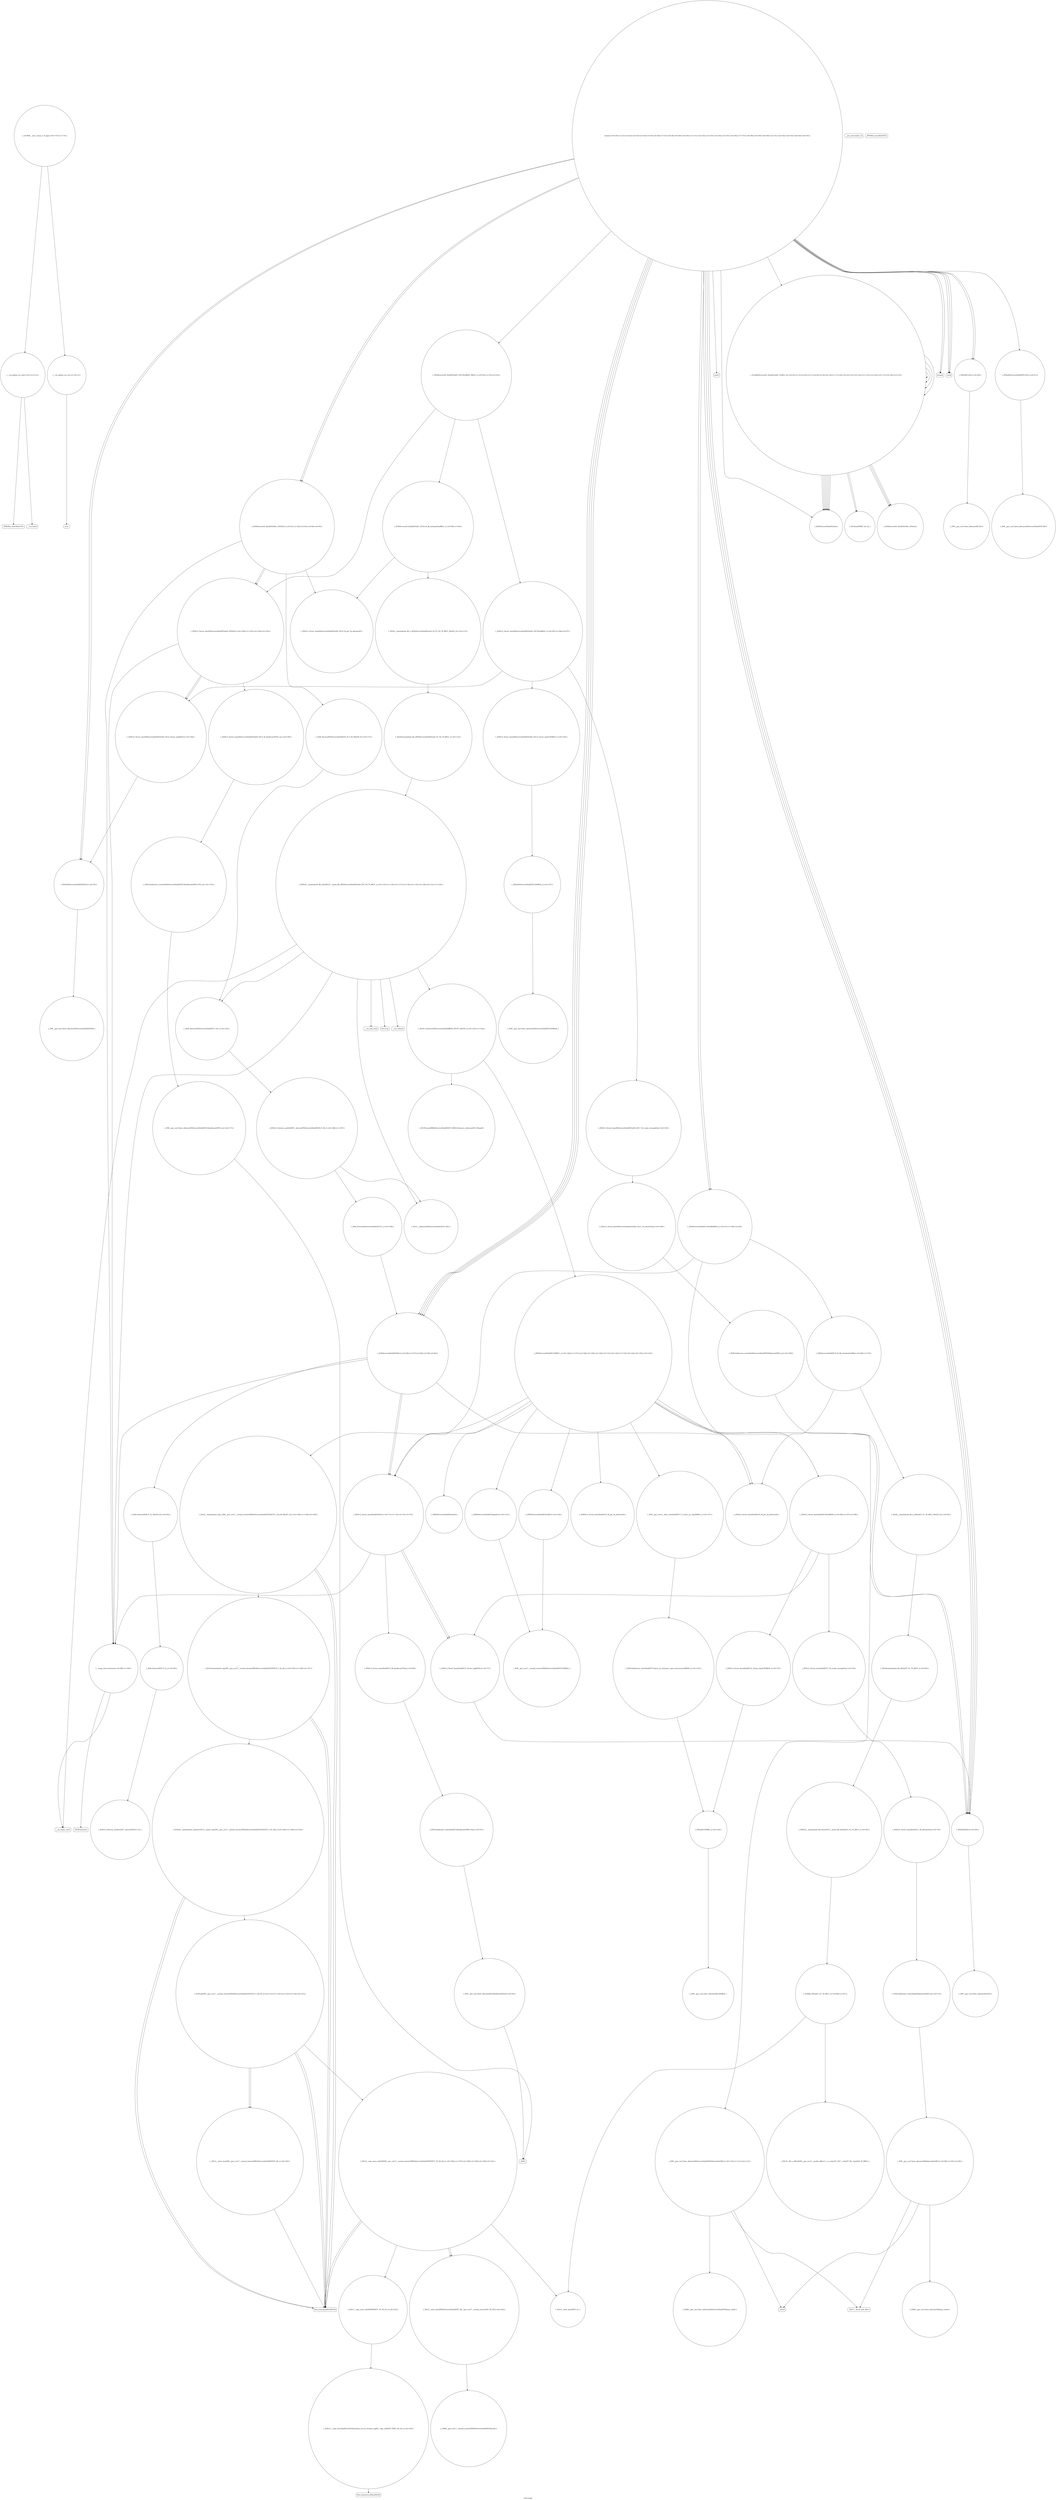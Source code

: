 digraph "Call Graph" {
	label="Call Graph";

	Node0x562b79d5a580 [shape=record,shape=circle,label="{__cxx_global_var_init|{<s0>1|<s1>2}}"];
	Node0x562b79d5a580:s0 -> Node0x562b79d5a600[color=black];
	Node0x562b79d5a580:s1 -> Node0x562b79f81af0[color=black];
	Node0x562b79f85690 [shape=record,shape=Mrecord,label="{llvm.memcpy.p0i8.p0i8.i64}"];
	Node0x562b79f81cf0 [shape=record,shape=circle,label="{_ZNSt6vectorIS_IiSaIiEESaIS1_EEixEm}"];
	Node0x562b79f831f0 [shape=record,shape=circle,label="{_ZNSt11__copy_moveILb0ELb1ESt26random_access_iterator_tagE8__copy_mIiEEPT_PKS3_S6_S4_|{<s0>165}}"];
	Node0x562b79f831f0:s0 -> Node0x562b79f83270[color=black];
	Node0x562b79f82070 [shape=record,shape=circle,label="{_ZNSt6vectorIiSaIiEEC2EmRKiRKS0_|{<s0>47|<s1>48|<s2>49}}"];
	Node0x562b79f82070:s0 -> Node0x562b79f825f0[color=black];
	Node0x562b79f82070:s1 -> Node0x562b79f82670[color=black];
	Node0x562b79f82070:s2 -> Node0x562b79f826f0[color=black];
	Node0x562b79f83570 [shape=record,shape=circle,label="{_ZNSt16allocator_traitsISaISt6vectorIiSaIiEEEE10deallocateERS3_PS2_m|{<s0>170}}"];
	Node0x562b79f83570:s0 -> Node0x562b79f835f0[color=black];
	Node0x562b79f823f0 [shape=record,shape=Mrecord,label="{printf}"];
	Node0x562b79f82770 [shape=record,shape=circle,label="{_ZNSt12_Vector_baseIiSaIiEE12_Vector_implC2ERKS0_|{<s0>75}}"];
	Node0x562b79f82770:s0 -> Node0x562b79f85590[color=black];
	Node0x562b79f82af0 [shape=record,shape=circle,label="{_ZNK9__gnu_cxx13new_allocatorIiE8max_sizeEv}"];
	Node0x562b79f82e70 [shape=record,shape=circle,label="{_ZSt6fill_nIPimiET_S1_T0_RKT1_|{<s0>86|<s1>87}}"];
	Node0x562b79f82e70:s0 -> Node0x562b79f82f70[color=black];
	Node0x562b79f82e70:s1 -> Node0x562b79f82ef0[color=black];
	Node0x562b79f84210 [shape=record,shape=circle,label="{_ZNSt16allocator_traitsISaIiEE10deallocateERS0_Pim|{<s0>91}}"];
	Node0x562b79f84210:s0 -> Node0x562b79f84290[color=black];
	Node0x562b79f84590 [shape=record,shape=circle,label="{_ZN9__gnu_cxx13new_allocatorISt6vectorIiSaIiEEED2Ev}"];
	Node0x562b79f84910 [shape=record,shape=circle,label="{_ZNSaISt6vectorIiSaIiEEEC2ERKS2_|{<s0>107}}"];
	Node0x562b79f84910:s0 -> Node0x562b79f84990[color=black];
	Node0x562b79f84c90 [shape=record,shape=circle,label="{_ZNSt12_Vector_baseISt6vectorIiSaIiEESaIS2_EE19_M_get_Tp_allocatorEv}"];
	Node0x562b79f85010 [shape=record,shape=Mrecord,label="{__cxa_end_catch}"];
	Node0x562b79f85390 [shape=record,shape=circle,label="{_ZSt22__uninitialized_copy_aIN9__gnu_cxx17__normal_iteratorIPKiSt6vectorIiSaIiEEEEPiiET0_T_SA_S9_RSaIT1_E|{<s0>138|<s1>139|<s2>140}}"];
	Node0x562b79f85390:s0 -> Node0x562b79f85690[color=black];
	Node0x562b79f85390:s1 -> Node0x562b79f85690[color=black];
	Node0x562b79f85390:s2 -> Node0x562b79f85610[color=black];
	Node0x562b79d5a600 [shape=record,shape=Mrecord,label="{_ZNSt8ios_base4InitC1Ev}"];
	Node0x562b79f85710 [shape=record,shape=circle,label="{_ZNSt20__uninitialized_copyILb1EE13__uninit_copyIN9__gnu_cxx17__normal_iteratorIPKiSt6vectorIiSaIiEEEEPiEET0_T_SC_SB_|{<s0>148|<s1>149|<s2>150}}"];
	Node0x562b79f85710:s0 -> Node0x562b79f85690[color=black];
	Node0x562b79f85710:s1 -> Node0x562b79f85690[color=black];
	Node0x562b79f85710:s2 -> Node0x562b79f85790[color=black];
	Node0x562b79f81d70 [shape=record,shape=circle,label="{_ZNSt6vectorIiSaIiEEixEm}"];
	Node0x562b79f83270 [shape=record,shape=Mrecord,label="{llvm.memmove.p0i8.p0i8.i64}"];
	Node0x562b79f820f0 [shape=record,shape=Mrecord,label="{__gxx_personality_v0}"];
	Node0x562b79f835f0 [shape=record,shape=circle,label="{_ZN9__gnu_cxx13new_allocatorISt6vectorIiSaIiEEE10deallocateEPS3_m|{<s0>171}}"];
	Node0x562b79f835f0:s0 -> Node0x562b79f84310[color=black];
	Node0x562b79f82470 [shape=record,shape=circle,label="{_ZNSt6vectorIS_IiSaIiEESaIS1_EED2Ev|{<s0>61|<s1>62|<s2>63|<s3>64|<s4>65}}"];
	Node0x562b79f82470:s0 -> Node0x562b79f84c90[color=black];
	Node0x562b79f82470:s1 -> Node0x562b79f83670[color=black];
	Node0x562b79f82470:s2 -> Node0x562b79f84710[color=black];
	Node0x562b79f82470:s3 -> Node0x562b79f84710[color=black];
	Node0x562b79f82470:s4 -> Node0x562b79f83070[color=black];
	Node0x562b79f827f0 [shape=record,shape=circle,label="{_ZNSt12_Vector_baseIiSaIiEE17_M_create_storageEm|{<s0>76}}"];
	Node0x562b79f827f0:s0 -> Node0x562b79f82970[color=black];
	Node0x562b79f82b70 [shape=record,shape=Mrecord,label="{_ZSt17__throw_bad_allocv}"];
	Node0x562b79f82ef0 [shape=record,shape=circle,label="{_ZSt10__fill_n_aIPimiEN9__gnu_cxx11__enable_ifIXsr11__is_scalarIT1_EE7__valueET_E6__typeES4_T0_RKS3_}"];
	Node0x562b79f84290 [shape=record,shape=circle,label="{_ZN9__gnu_cxx13new_allocatorIiE10deallocateEPim|{<s0>92}}"];
	Node0x562b79f84290:s0 -> Node0x562b79f84310[color=black];
	Node0x562b79f84610 [shape=record,shape=circle,label="{_ZNSt12_Vector_baseISt6vectorIiSaIiEESaIS2_EEC2EmRKS3_|{<s0>95|<s1>96|<s2>97}}"];
	Node0x562b79f84610:s0 -> Node0x562b79f84790[color=black];
	Node0x562b79f84610:s1 -> Node0x562b79f84810[color=black];
	Node0x562b79f84610:s2 -> Node0x562b79f84890[color=black];
	Node0x562b79f84990 [shape=record,shape=circle,label="{_ZN9__gnu_cxx13new_allocatorISt6vectorIiSaIiEEEC2ERKS4_}"];
	Node0x562b79f84d10 [shape=record,shape=circle,label="{_ZSt20uninitialized_fill_nIPSt6vectorIiSaIiEEmS2_ET_S4_T0_RKT1_|{<s0>114}}"];
	Node0x562b79f84d10:s0 -> Node0x562b79f84d90[color=black];
	Node0x562b79f85090 [shape=record,shape=Mrecord,label="{llvm.trap}"];
	Node0x562b79f85410 [shape=record,shape=circle,label="{_ZNKSt6vectorIiSaIiEE5beginEv|{<s0>141}}"];
	Node0x562b79f85410:s0 -> Node0x562b79f83370[color=black];
	Node0x562b79f81a70 [shape=record,shape=Mrecord,label="{_ZNSt8ios_base4InitD1Ev}"];
	Node0x562b79f85790 [shape=record,shape=circle,label="{_ZSt4copyIN9__gnu_cxx17__normal_iteratorIPKiSt6vectorIiSaIiEEEEPiET0_T_SA_S9_|{<s0>151|<s1>152|<s2>153|<s3>154|<s4>155}}"];
	Node0x562b79f85790:s0 -> Node0x562b79f85690[color=black];
	Node0x562b79f85790:s1 -> Node0x562b79f85890[color=black];
	Node0x562b79f85790:s2 -> Node0x562b79f85690[color=black];
	Node0x562b79f85790:s3 -> Node0x562b79f85890[color=black];
	Node0x562b79f85790:s4 -> Node0x562b79f85810[color=black];
	Node0x562b79f81df0 [shape=record,shape=circle,label="{_ZSt3minIiERKT_S2_S2_}"];
	Node0x562b79f832f0 [shape=record,shape=circle,label="{_ZNK9__gnu_cxx17__normal_iteratorIPKiSt6vectorIiSaIiEEE4baseEv}"];
	Node0x562b79f82170 [shape=record,shape=circle,label="{_ZNSaIiED2Ev|{<s0>50}}"];
	Node0x562b79f82170:s0 -> Node0x562b79f82570[color=black];
	Node0x562b79f83670 [shape=record,shape=circle,label="{_ZSt8_DestroyIPSt6vectorIiSaIiEES2_EvT_S4_RSaIT0_E|{<s0>172}}"];
	Node0x562b79f83670:s0 -> Node0x562b79f84f10[color=black];
	Node0x562b79f824f0 [shape=record,shape=circle,label="{_ZN9__gnu_cxx13new_allocatorIiEC2Ev}"];
	Node0x562b79f82870 [shape=record,shape=circle,label="{_ZNSt12_Vector_baseIiSaIiEE12_Vector_implD2Ev|{<s0>77}}"];
	Node0x562b79f82870:s0 -> Node0x562b79f82170[color=black];
	Node0x562b79f82bf0 [shape=record,shape=Mrecord,label="{_Znwm}"];
	Node0x562b79f82f70 [shape=record,shape=circle,label="{_ZSt12__niter_baseIPiET_S1_}"];
	Node0x562b79f84310 [shape=record,shape=Mrecord,label="{_ZdlPv}"];
	Node0x562b79f84690 [shape=record,shape=circle,label="{_ZNSt6vectorIS_IiSaIiEESaIS1_EE18_M_fill_initializeEmRKS1_|{<s0>98|<s1>99}}"];
	Node0x562b79f84690:s0 -> Node0x562b79f84c90[color=black];
	Node0x562b79f84690:s1 -> Node0x562b79f84c10[color=black];
	Node0x562b79f84a10 [shape=record,shape=circle,label="{_ZNSt12_Vector_baseISt6vectorIiSaIiEESaIS2_EE11_M_allocateEm|{<s0>108}}"];
	Node0x562b79f84a10:s0 -> Node0x562b79f84a90[color=black];
	Node0x562b79f84d90 [shape=record,shape=circle,label="{_ZNSt22__uninitialized_fill_nILb0EE15__uninit_fill_nIPSt6vectorIiSaIiEEmS4_EET_S6_T0_RKT1_|{<s0>115|<s1>116|<s2>117|<s3>118|<s4>119|<s5>120|<s6>121|<s7>122}}"];
	Node0x562b79f84d90:s0 -> Node0x562b79f84e90[color=black];
	Node0x562b79f84d90:s1 -> Node0x562b79f84e10[color=black];
	Node0x562b79f84d90:s2 -> Node0x562b79f830f0[color=black];
	Node0x562b79f84d90:s3 -> Node0x562b79f84f10[color=black];
	Node0x562b79f84d90:s4 -> Node0x562b79f84f90[color=black];
	Node0x562b79f84d90:s5 -> Node0x562b79f85010[color=black];
	Node0x562b79f84d90:s6 -> Node0x562b79f85090[color=black];
	Node0x562b79f84d90:s7 -> Node0x562b79f83070[color=black];
	Node0x562b79f85110 [shape=record,shape=circle,label="{_ZSt7forwardIRKSt6vectorIiSaIiEEEOT_RNSt16remove_referenceIS5_E4typeE}"];
	Node0x562b79f85490 [shape=record,shape=circle,label="{_ZNKSt6vectorIiSaIiEE3endEv|{<s0>142}}"];
	Node0x562b79f85490:s0 -> Node0x562b79f83370[color=black];
	Node0x562b79f81af0 [shape=record,shape=Mrecord,label="{__cxa_atexit}"];
	Node0x562b79f85810 [shape=record,shape=circle,label="{_ZSt14__copy_move_a2ILb0EN9__gnu_cxx17__normal_iteratorIPKiSt6vectorIiSaIiEEEEPiET1_T0_SA_S9_|{<s0>156|<s1>157|<s2>158|<s3>159|<s4>160|<s5>161}}"];
	Node0x562b79f85810:s0 -> Node0x562b79f85690[color=black];
	Node0x562b79f85810:s1 -> Node0x562b79f83170[color=black];
	Node0x562b79f85810:s2 -> Node0x562b79f85690[color=black];
	Node0x562b79f85810:s3 -> Node0x562b79f83170[color=black];
	Node0x562b79f85810:s4 -> Node0x562b79f82f70[color=black];
	Node0x562b79f85810:s5 -> Node0x562b79f85910[color=black];
	Node0x562b79f81e70 [shape=record,shape=circle,label="{main|{<s0>20|<s1>21|<s2>22|<s3>23|<s4>24|<s5>25|<s6>26|<s7>27|<s8>28|<s9>29|<s10>30|<s11>31|<s12>32|<s13>33|<s14>34|<s15>35|<s16>36|<s17>37|<s18>38|<s19>39|<s20>40|<s21>41|<s22>42|<s23>43|<s24>44|<s25>45}}"];
	Node0x562b79f81e70:s0 -> Node0x562b79f81ef0[color=black];
	Node0x562b79f81e70:s1 -> Node0x562b79f81ef0[color=black];
	Node0x562b79f81e70:s2 -> Node0x562b79f81f70[color=black];
	Node0x562b79f81e70:s3 -> Node0x562b79f81f70[color=black];
	Node0x562b79f81e70:s4 -> Node0x562b79f81ff0[color=black];
	Node0x562b79f81e70:s5 -> Node0x562b79f82070[color=black];
	Node0x562b79f81e70:s6 -> Node0x562b79f82170[color=black];
	Node0x562b79f81e70:s7 -> Node0x562b79f81d70[color=black];
	Node0x562b79f81e70:s8 -> Node0x562b79f81f70[color=black];
	Node0x562b79f81e70:s9 -> Node0x562b79f82170[color=black];
	Node0x562b79f81e70:s10 -> Node0x562b79f81ff0[color=black];
	Node0x562b79f81e70:s11 -> Node0x562b79f82070[color=black];
	Node0x562b79f81e70:s12 -> Node0x562b79f821f0[color=black];
	Node0x562b79f81e70:s13 -> Node0x562b79f82270[color=black];
	Node0x562b79f81e70:s14 -> Node0x562b79f822f0[color=black];
	Node0x562b79f81e70:s15 -> Node0x562b79f82370[color=black];
	Node0x562b79f81e70:s16 -> Node0x562b79f82170[color=black];
	Node0x562b79f81e70:s17 -> Node0x562b79f81c70[color=black];
	Node0x562b79f81e70:s18 -> Node0x562b79f823f0[color=black];
	Node0x562b79f81e70:s19 -> Node0x562b79f82470[color=black];
	Node0x562b79f81e70:s20 -> Node0x562b79f82370[color=black];
	Node0x562b79f81e70:s21 -> Node0x562b79f822f0[color=black];
	Node0x562b79f81e70:s22 -> Node0x562b79f82370[color=black];
	Node0x562b79f81e70:s23 -> Node0x562b79f82170[color=black];
	Node0x562b79f81e70:s24 -> Node0x562b79f82470[color=black];
	Node0x562b79f81e70:s25 -> Node0x562b79f82370[color=black];
	Node0x562b79f83370 [shape=record,shape=circle,label="{_ZN9__gnu_cxx17__normal_iteratorIPKiSt6vectorIiSaIiEEEC2ERKS2_}"];
	Node0x562b79f821f0 [shape=record,shape=circle,label="{_ZNSaISt6vectorIiSaIiEEEC2Ev|{<s0>51}}"];
	Node0x562b79f821f0:s0 -> Node0x562b79f84510[color=black];
	Node0x562b79f836f0 [shape=record,shape=circle,label="{_GLOBAL__sub_I_atony_2_0.cpp|{<s0>173|<s1>174}}"];
	Node0x562b79f836f0:s0 -> Node0x562b79d5a580[color=black];
	Node0x562b79f836f0:s1 -> Node0x562b79f81b70[color=black];
	Node0x562b79f82570 [shape=record,shape=circle,label="{_ZN9__gnu_cxx13new_allocatorIiED2Ev}"];
	Node0x562b79f828f0 [shape=record,shape=circle,label="{_ZN9__gnu_cxx13new_allocatorIiEC2ERKS1_}"];
	Node0x562b79f82c70 [shape=record,shape=circle,label="{_ZSt24__uninitialized_fill_n_aIPimiiET_S1_T0_RKT1_RSaIT2_E|{<s0>83}}"];
	Node0x562b79f82c70:s0 -> Node0x562b79f82d70[color=black];
	Node0x562b79f82ff0 [shape=record,shape=circle,label="{_ZNSt12_Vector_baseIiSaIiEE13_M_deallocateEPim|{<s0>88}}"];
	Node0x562b79f82ff0:s0 -> Node0x562b79f84210[color=black];
	Node0x562b79f84390 [shape=record,shape=circle,label="{_ZSt8_DestroyIPiiEvT_S1_RSaIT0_E|{<s0>93}}"];
	Node0x562b79f84390:s0 -> Node0x562b79f84410[color=black];
	Node0x562b79f84710 [shape=record,shape=circle,label="{_ZNSt12_Vector_baseISt6vectorIiSaIiEESaIS2_EED2Ev|{<s0>100|<s1>101|<s2>102|<s3>103}}"];
	Node0x562b79f84710:s0 -> Node0x562b79f834f0[color=black];
	Node0x562b79f84710:s1 -> Node0x562b79f84890[color=black];
	Node0x562b79f84710:s2 -> Node0x562b79f84890[color=black];
	Node0x562b79f84710:s3 -> Node0x562b79f83070[color=black];
	Node0x562b79f84a90 [shape=record,shape=circle,label="{_ZNSt16allocator_traitsISaISt6vectorIiSaIiEEEE8allocateERS3_m|{<s0>109}}"];
	Node0x562b79f84a90:s0 -> Node0x562b79f84b10[color=black];
	Node0x562b79f84e10 [shape=record,shape=circle,label="{_ZSt10_ConstructISt6vectorIiSaIiEEJRKS2_EEvPT_DpOT0_|{<s0>123|<s1>124}}"];
	Node0x562b79f84e10:s0 -> Node0x562b79f85110[color=black];
	Node0x562b79f84e10:s1 -> Node0x562b79f85190[color=black];
	Node0x562b79f85190 [shape=record,shape=circle,label="{_ZNSt6vectorIiSaIiEEC2ERKS1_|{<s0>126|<s1>127|<s2>128|<s3>129|<s4>130|<s5>131|<s6>132|<s7>133|<s8>134|<s9>135|<s10>136}}"];
	Node0x562b79f85190:s0 -> Node0x562b79f85210[color=black];
	Node0x562b79f85190:s1 -> Node0x562b79f85310[color=black];
	Node0x562b79f85190:s2 -> Node0x562b79f85290[color=black];
	Node0x562b79f85190:s3 -> Node0x562b79f825f0[color=black];
	Node0x562b79f85190:s4 -> Node0x562b79f82170[color=black];
	Node0x562b79f85190:s5 -> Node0x562b79f85410[color=black];
	Node0x562b79f85190:s6 -> Node0x562b79f85490[color=black];
	Node0x562b79f85190:s7 -> Node0x562b79f82cf0[color=black];
	Node0x562b79f85190:s8 -> Node0x562b79f85390[color=black];
	Node0x562b79f85190:s9 -> Node0x562b79f82170[color=black];
	Node0x562b79f85190:s10 -> Node0x562b79f826f0[color=black];
	Node0x562b79f85510 [shape=record,shape=circle,label="{_ZNSt16allocator_traitsISaIiEE37select_on_container_copy_constructionERKS0_|{<s0>143}}"];
	Node0x562b79f85510:s0 -> Node0x562b79f85590[color=black];
	Node0x562b79f81b70 [shape=record,shape=circle,label="{__cxx_global_var_init.1|{<s0>3}}"];
	Node0x562b79f81b70:s0 -> Node0x562b79f81bf0[color=black];
	Node0x562b79f85890 [shape=record,shape=circle,label="{_ZSt12__miter_baseIN9__gnu_cxx17__normal_iteratorIPKiSt6vectorIiSaIiEEEEET_S8_|{<s0>162}}"];
	Node0x562b79f85890:s0 -> Node0x562b79f85690[color=black];
	Node0x562b79f81ef0 [shape=record,shape=Mrecord,label="{freopen}"];
	Node0x562b79f833f0 [shape=record,shape=circle,label="{_ZNSt12_Destroy_auxILb0EE9__destroyIPSt6vectorIiSaIiEEEEvT_S6_|{<s0>166|<s1>167}}"];
	Node0x562b79f833f0:s0 -> Node0x562b79f84e90[color=black];
	Node0x562b79f833f0:s1 -> Node0x562b79f83470[color=black];
	Node0x562b79f82270 [shape=record,shape=circle,label="{_ZNSt6vectorIS_IiSaIiEESaIS1_EEC2EmRKS1_RKS2_|{<s0>52|<s1>53|<s2>54}}"];
	Node0x562b79f82270:s0 -> Node0x562b79f84610[color=black];
	Node0x562b79f82270:s1 -> Node0x562b79f84690[color=black];
	Node0x562b79f82270:s2 -> Node0x562b79f84710[color=black];
	Node0x562b79f825f0 [shape=record,shape=circle,label="{_ZNSt12_Vector_baseIiSaIiEEC2EmRKS0_|{<s0>66|<s1>67|<s2>68}}"];
	Node0x562b79f825f0:s0 -> Node0x562b79f82770[color=black];
	Node0x562b79f825f0:s1 -> Node0x562b79f827f0[color=black];
	Node0x562b79f825f0:s2 -> Node0x562b79f82870[color=black];
	Node0x562b79f82970 [shape=record,shape=circle,label="{_ZNSt12_Vector_baseIiSaIiEE11_M_allocateEm|{<s0>78}}"];
	Node0x562b79f82970:s0 -> Node0x562b79f829f0[color=black];
	Node0x562b79f82cf0 [shape=record,shape=circle,label="{_ZNSt12_Vector_baseIiSaIiEE19_M_get_Tp_allocatorEv}"];
	Node0x562b79f83070 [shape=record,shape=circle,label="{__clang_call_terminate|{<s0>89|<s1>90}}"];
	Node0x562b79f83070:s0 -> Node0x562b79f830f0[color=black];
	Node0x562b79f83070:s1 -> Node0x562b79f84190[color=black];
	Node0x562b79f84410 [shape=record,shape=circle,label="{_ZSt8_DestroyIPiEvT_S1_|{<s0>94}}"];
	Node0x562b79f84410:s0 -> Node0x562b79f84490[color=black];
	Node0x562b79f84790 [shape=record,shape=circle,label="{_ZNSt12_Vector_baseISt6vectorIiSaIiEESaIS2_EE12_Vector_implC2ERKS3_|{<s0>104}}"];
	Node0x562b79f84790:s0 -> Node0x562b79f84910[color=black];
	Node0x562b79f84b10 [shape=record,shape=circle,label="{_ZN9__gnu_cxx13new_allocatorISt6vectorIiSaIiEEE8allocateEmPKv|{<s0>110|<s1>111|<s2>112}}"];
	Node0x562b79f84b10:s0 -> Node0x562b79f84b90[color=black];
	Node0x562b79f84b10:s1 -> Node0x562b79f82b70[color=black];
	Node0x562b79f84b10:s2 -> Node0x562b79f82bf0[color=black];
	Node0x562b79f84e90 [shape=record,shape=circle,label="{_ZSt11__addressofISt6vectorIiSaIiEEEPT_RS3_}"];
	Node0x562b79f85210 [shape=record,shape=circle,label="{_ZNKSt6vectorIiSaIiEE4sizeEv}"];
	Node0x562b79f85590 [shape=record,shape=circle,label="{_ZNSaIiEC2ERKS_|{<s0>144}}"];
	Node0x562b79f85590:s0 -> Node0x562b79f828f0[color=black];
	Node0x562b79f81bf0 [shape=record,shape=Mrecord,label="{acos}"];
	Node0x562b79f85910 [shape=record,shape=circle,label="{_ZSt13__copy_move_aILb0EPKiPiET1_T0_S4_S3_|{<s0>163}}"];
	Node0x562b79f85910:s0 -> Node0x562b79f831f0[color=black];
	Node0x562b79f81f70 [shape=record,shape=Mrecord,label="{scanf}"];
	Node0x562b79f83470 [shape=record,shape=circle,label="{_ZSt8_DestroyISt6vectorIiSaIiEEEvPT_|{<s0>168}}"];
	Node0x562b79f83470:s0 -> Node0x562b79f82370[color=black];
	Node0x562b79f822f0 [shape=record,shape=circle,label="{_ZNSaISt6vectorIiSaIiEEED2Ev|{<s0>55}}"];
	Node0x562b79f822f0:s0 -> Node0x562b79f84590[color=black];
	Node0x562b79f82670 [shape=record,shape=circle,label="{_ZNSt6vectorIiSaIiEE18_M_fill_initializeEmRKi|{<s0>69|<s1>70}}"];
	Node0x562b79f82670:s0 -> Node0x562b79f82cf0[color=black];
	Node0x562b79f82670:s1 -> Node0x562b79f82c70[color=black];
	Node0x562b79f829f0 [shape=record,shape=circle,label="{_ZNSt16allocator_traitsISaIiEE8allocateERS0_m|{<s0>79}}"];
	Node0x562b79f829f0:s0 -> Node0x562b79f82a70[color=black];
	Node0x562b79f82d70 [shape=record,shape=circle,label="{_ZSt20uninitialized_fill_nIPimiET_S1_T0_RKT1_|{<s0>84}}"];
	Node0x562b79f82d70:s0 -> Node0x562b79f82df0[color=black];
	Node0x562b79f830f0 [shape=record,shape=Mrecord,label="{__cxa_begin_catch}"];
	Node0x562b79f84490 [shape=record,shape=circle,label="{_ZNSt12_Destroy_auxILb1EE9__destroyIPiEEvT_S3_}"];
	Node0x562b79f84810 [shape=record,shape=circle,label="{_ZNSt12_Vector_baseISt6vectorIiSaIiEESaIS2_EE17_M_create_storageEm|{<s0>105}}"];
	Node0x562b79f84810:s0 -> Node0x562b79f84a10[color=black];
	Node0x562b79f84b90 [shape=record,shape=circle,label="{_ZNK9__gnu_cxx13new_allocatorISt6vectorIiSaIiEEE8max_sizeEv}"];
	Node0x562b79f84f10 [shape=record,shape=circle,label="{_ZSt8_DestroyIPSt6vectorIiSaIiEEEvT_S4_|{<s0>125}}"];
	Node0x562b79f84f10:s0 -> Node0x562b79f833f0[color=black];
	Node0x562b79f85290 [shape=record,shape=circle,label="{_ZN9__gnu_cxx14__alloc_traitsISaIiEE17_S_select_on_copyERKS1_|{<s0>137}}"];
	Node0x562b79f85290:s0 -> Node0x562b79f85510[color=black];
	Node0x562b79f85610 [shape=record,shape=circle,label="{_ZSt18uninitialized_copyIN9__gnu_cxx17__normal_iteratorIPKiSt6vectorIiSaIiEEEEPiET0_T_SA_S9_|{<s0>145|<s1>146|<s2>147}}"];
	Node0x562b79f85610:s0 -> Node0x562b79f85690[color=black];
	Node0x562b79f85610:s1 -> Node0x562b79f85690[color=black];
	Node0x562b79f85610:s2 -> Node0x562b79f85710[color=black];
	Node0x562b79f81c70 [shape=record,shape=circle,label="{_Z3calRSt6vectorIS_IiSaIiEESaIS1_EERS1_ii|{<s0>4|<s1>5|<s2>6|<s3>7|<s4>8|<s5>9|<s6>10|<s7>11|<s8>12|<s9>13|<s10>14|<s11>15|<s12>16|<s13>17|<s14>18|<s15>19}}"];
	Node0x562b79f81c70:s0 -> Node0x562b79f81cf0[color=black];
	Node0x562b79f81c70:s1 -> Node0x562b79f81d70[color=black];
	Node0x562b79f81c70:s2 -> Node0x562b79f81cf0[color=black];
	Node0x562b79f81c70:s3 -> Node0x562b79f81d70[color=black];
	Node0x562b79f81c70:s4 -> Node0x562b79f81cf0[color=black];
	Node0x562b79f81c70:s5 -> Node0x562b79f81d70[color=black];
	Node0x562b79f81c70:s6 -> Node0x562b79f81d70[color=black];
	Node0x562b79f81c70:s7 -> Node0x562b79f81d70[color=black];
	Node0x562b79f81c70:s8 -> Node0x562b79f81c70[color=black];
	Node0x562b79f81c70:s9 -> Node0x562b79f81d70[color=black];
	Node0x562b79f81c70:s10 -> Node0x562b79f81d70[color=black];
	Node0x562b79f81c70:s11 -> Node0x562b79f81c70[color=black];
	Node0x562b79f81c70:s12 -> Node0x562b79f81c70[color=black];
	Node0x562b79f81c70:s13 -> Node0x562b79f81df0[color=black];
	Node0x562b79f81c70:s14 -> Node0x562b79f81c70[color=black];
	Node0x562b79f81c70:s15 -> Node0x562b79f81df0[color=black];
	Node0x562b79f83170 [shape=record,shape=circle,label="{_ZSt12__niter_baseIPKiSt6vectorIiSaIiEEET_N9__gnu_cxx17__normal_iteratorIS5_T0_EE|{<s0>164}}"];
	Node0x562b79f83170:s0 -> Node0x562b79f832f0[color=black];
	Node0x562b79f81ff0 [shape=record,shape=circle,label="{_ZNSaIiEC2Ev|{<s0>46}}"];
	Node0x562b79f81ff0:s0 -> Node0x562b79f824f0[color=black];
	Node0x562b79f834f0 [shape=record,shape=circle,label="{_ZNSt12_Vector_baseISt6vectorIiSaIiEESaIS2_EE13_M_deallocateEPS2_m|{<s0>169}}"];
	Node0x562b79f834f0:s0 -> Node0x562b79f83570[color=black];
	Node0x562b79f82370 [shape=record,shape=circle,label="{_ZNSt6vectorIiSaIiEED2Ev|{<s0>56|<s1>57|<s2>58|<s3>59|<s4>60}}"];
	Node0x562b79f82370:s0 -> Node0x562b79f82cf0[color=black];
	Node0x562b79f82370:s1 -> Node0x562b79f84390[color=black];
	Node0x562b79f82370:s2 -> Node0x562b79f826f0[color=black];
	Node0x562b79f82370:s3 -> Node0x562b79f826f0[color=black];
	Node0x562b79f82370:s4 -> Node0x562b79f83070[color=black];
	Node0x562b79f826f0 [shape=record,shape=circle,label="{_ZNSt12_Vector_baseIiSaIiEED2Ev|{<s0>71|<s1>72|<s2>73|<s3>74}}"];
	Node0x562b79f826f0:s0 -> Node0x562b79f82ff0[color=black];
	Node0x562b79f826f0:s1 -> Node0x562b79f82870[color=black];
	Node0x562b79f826f0:s2 -> Node0x562b79f82870[color=black];
	Node0x562b79f826f0:s3 -> Node0x562b79f83070[color=black];
	Node0x562b79f82a70 [shape=record,shape=circle,label="{_ZN9__gnu_cxx13new_allocatorIiE8allocateEmPKv|{<s0>80|<s1>81|<s2>82}}"];
	Node0x562b79f82a70:s0 -> Node0x562b79f82af0[color=black];
	Node0x562b79f82a70:s1 -> Node0x562b79f82b70[color=black];
	Node0x562b79f82a70:s2 -> Node0x562b79f82bf0[color=black];
	Node0x562b79f82df0 [shape=record,shape=circle,label="{_ZNSt22__uninitialized_fill_nILb1EE15__uninit_fill_nIPimiEET_S3_T0_RKT1_|{<s0>85}}"];
	Node0x562b79f82df0:s0 -> Node0x562b79f82e70[color=black];
	Node0x562b79f84190 [shape=record,shape=Mrecord,label="{_ZSt9terminatev}"];
	Node0x562b79f84510 [shape=record,shape=circle,label="{_ZN9__gnu_cxx13new_allocatorISt6vectorIiSaIiEEEC2Ev}"];
	Node0x562b79f84890 [shape=record,shape=circle,label="{_ZNSt12_Vector_baseISt6vectorIiSaIiEESaIS2_EE12_Vector_implD2Ev|{<s0>106}}"];
	Node0x562b79f84890:s0 -> Node0x562b79f822f0[color=black];
	Node0x562b79f84c10 [shape=record,shape=circle,label="{_ZSt24__uninitialized_fill_n_aIPSt6vectorIiSaIiEEmS2_S2_ET_S4_T0_RKT1_RSaIT2_E|{<s0>113}}"];
	Node0x562b79f84c10:s0 -> Node0x562b79f84d10[color=black];
	Node0x562b79f84f90 [shape=record,shape=Mrecord,label="{__cxa_rethrow}"];
	Node0x562b79f85310 [shape=record,shape=circle,label="{_ZNKSt12_Vector_baseIiSaIiEE19_M_get_Tp_allocatorEv}"];
}
